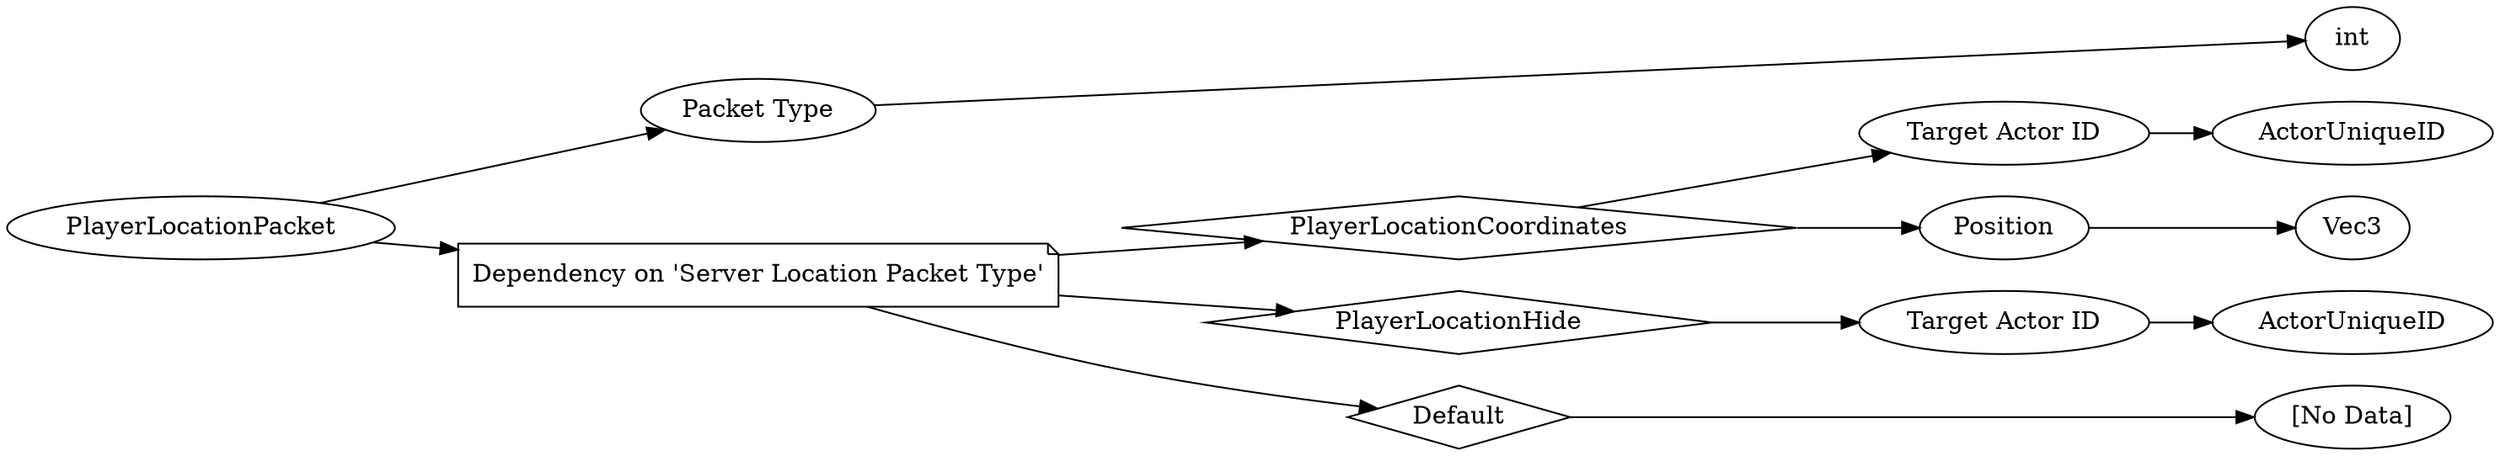 digraph "PlayerLocationPacket" {
rankdir = LR
0
0 -> 1
1 -> 2
0 -> 3
3 -> 4
4 -> 5
5 -> 6
4 -> 7
7 -> 8
3 -> 9
9 -> 10
10 -> 11
3 -> 12
12 -> 13

0 [label="PlayerLocationPacket",comment="name: \"PlayerLocationPacket\", typeName: \"\", id: 0, branchId: 326, recurseId: -1, attributes: 0, notes: \"\""];
1 [label="Packet Type",comment="name: \"Packet Type\", typeName: \"\", id: 1, branchId: 0, recurseId: -1, attributes: 0, notes: \"\""];
2 [label="int",comment="name: \"int\", typeName: \"\", id: 2, branchId: 0, recurseId: -1, attributes: 512, notes: \"\""];
3 [label="Dependency on 'Server Location Packet Type'",shape=note,comment="name: \"Dependency on 'Server Location Packet Type'\", typeName: \"\", id: 3, branchId: 0, recurseId: -1, attributes: 2, notes: \"\""];
4 [label="PlayerLocationCoordinates",shape=diamond,comment="name: \"PlayerLocationCoordinates\", typeName: \"\", id: 4, branchId: 0, recurseId: -1, attributes: 4, notes: \"\""];
5 [label="Target Actor ID",comment="name: \"Target Actor ID\", typeName: \"ActorUniqueID\", id: 5, branchId: 0, recurseId: -1, attributes: 256, notes: \"\""];
6 [label="ActorUniqueID",comment="name: \"ActorUniqueID\", typeName: \"\", id: 6, branchId: 0, recurseId: -1, attributes: 512, notes: \"\""];
7 [label="Position",comment="name: \"Position\", typeName: \"Vec3\", id: 7, branchId: 0, recurseId: -1, attributes: 256, notes: \"\""];
8 [label="Vec3",comment="name: \"Vec3\", typeName: \"\", id: 8, branchId: 0, recurseId: -1, attributes: 512, notes: \"\""];
9 [label="PlayerLocationHide",shape=diamond,comment="name: \"PlayerLocationHide\", typeName: \"\", id: 9, branchId: 1, recurseId: -1, attributes: 4, notes: \"\""];
10 [label="Target Actor ID",comment="name: \"Target Actor ID\", typeName: \"ActorUniqueID\", id: 10, branchId: 0, recurseId: -1, attributes: 256, notes: \"\""];
11 [label="ActorUniqueID",comment="name: \"ActorUniqueID\", typeName: \"\", id: 11, branchId: 0, recurseId: -1, attributes: 512, notes: \"\""];
12 [label="Default",shape=diamond,comment="name: \"Default\", typeName: \"\", id: 12, branchId: 2, recurseId: -1, attributes: 4, notes: \"\""];
13 [label="[No Data]",comment="name: \"[No Data]\", typeName: \"\", id: 13, branchId: 0, recurseId: -1, attributes: 512, notes: \"\""];
{ rank = max;2;6;8;11;13}

}
